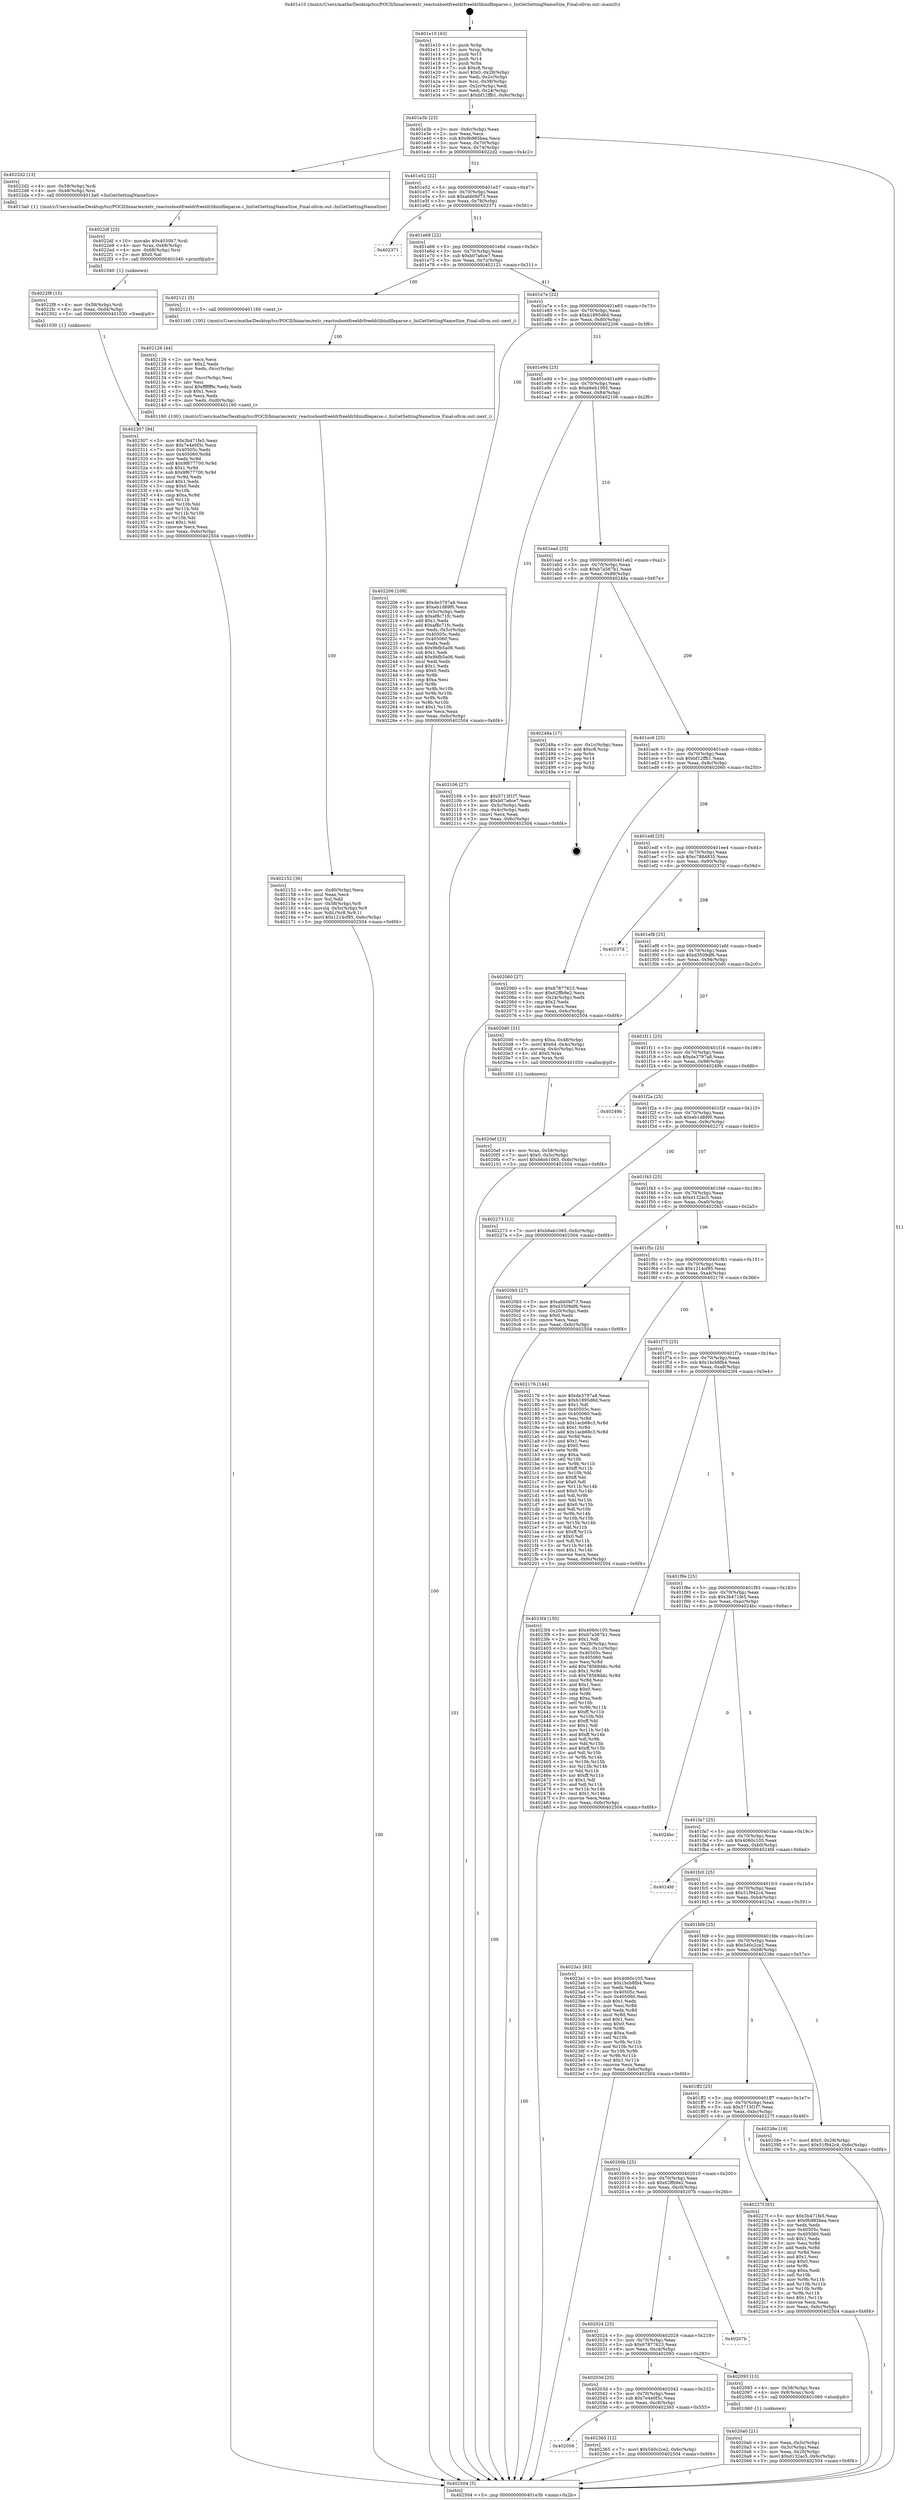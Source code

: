 digraph "0x401e10" {
  label = "0x401e10 (/mnt/c/Users/mathe/Desktop/tcc/POCII/binaries/extr_reactosbootfreeldrfreeldrlibinifileparse.c_IniGetSettingNameSize_Final-ollvm.out::main(0))"
  labelloc = "t"
  node[shape=record]

  Entry [label="",width=0.3,height=0.3,shape=circle,fillcolor=black,style=filled]
  "0x401e3b" [label="{
     0x401e3b [23]\l
     | [instrs]\l
     &nbsp;&nbsp;0x401e3b \<+3\>: mov -0x6c(%rbp),%eax\l
     &nbsp;&nbsp;0x401e3e \<+2\>: mov %eax,%ecx\l
     &nbsp;&nbsp;0x401e40 \<+6\>: sub $0x9b985bea,%ecx\l
     &nbsp;&nbsp;0x401e46 \<+3\>: mov %eax,-0x70(%rbp)\l
     &nbsp;&nbsp;0x401e49 \<+3\>: mov %ecx,-0x74(%rbp)\l
     &nbsp;&nbsp;0x401e4c \<+6\>: je 00000000004022d2 \<main+0x4c2\>\l
  }"]
  "0x4022d2" [label="{
     0x4022d2 [13]\l
     | [instrs]\l
     &nbsp;&nbsp;0x4022d2 \<+4\>: mov -0x58(%rbp),%rdi\l
     &nbsp;&nbsp;0x4022d6 \<+4\>: mov -0x48(%rbp),%rsi\l
     &nbsp;&nbsp;0x4022da \<+5\>: call 00000000004013a0 \<IniGetSettingNameSize\>\l
     | [calls]\l
     &nbsp;&nbsp;0x4013a0 \{1\} (/mnt/c/Users/mathe/Desktop/tcc/POCII/binaries/extr_reactosbootfreeldrfreeldrlibinifileparse.c_IniGetSettingNameSize_Final-ollvm.out::IniGetSettingNameSize)\l
  }"]
  "0x401e52" [label="{
     0x401e52 [22]\l
     | [instrs]\l
     &nbsp;&nbsp;0x401e52 \<+5\>: jmp 0000000000401e57 \<main+0x47\>\l
     &nbsp;&nbsp;0x401e57 \<+3\>: mov -0x70(%rbp),%eax\l
     &nbsp;&nbsp;0x401e5a \<+5\>: sub $0xabb0bf73,%eax\l
     &nbsp;&nbsp;0x401e5f \<+3\>: mov %eax,-0x78(%rbp)\l
     &nbsp;&nbsp;0x401e62 \<+6\>: je 0000000000402371 \<main+0x561\>\l
  }"]
  Exit [label="",width=0.3,height=0.3,shape=circle,fillcolor=black,style=filled,peripheries=2]
  "0x402371" [label="{
     0x402371\l
  }", style=dashed]
  "0x401e68" [label="{
     0x401e68 [22]\l
     | [instrs]\l
     &nbsp;&nbsp;0x401e68 \<+5\>: jmp 0000000000401e6d \<main+0x5d\>\l
     &nbsp;&nbsp;0x401e6d \<+3\>: mov -0x70(%rbp),%eax\l
     &nbsp;&nbsp;0x401e70 \<+5\>: sub $0xb07a6ce7,%eax\l
     &nbsp;&nbsp;0x401e75 \<+3\>: mov %eax,-0x7c(%rbp)\l
     &nbsp;&nbsp;0x401e78 \<+6\>: je 0000000000402121 \<main+0x311\>\l
  }"]
  "0x402056" [label="{
     0x402056\l
  }", style=dashed]
  "0x402121" [label="{
     0x402121 [5]\l
     | [instrs]\l
     &nbsp;&nbsp;0x402121 \<+5\>: call 0000000000401160 \<next_i\>\l
     | [calls]\l
     &nbsp;&nbsp;0x401160 \{100\} (/mnt/c/Users/mathe/Desktop/tcc/POCII/binaries/extr_reactosbootfreeldrfreeldrlibinifileparse.c_IniGetSettingNameSize_Final-ollvm.out::next_i)\l
  }"]
  "0x401e7e" [label="{
     0x401e7e [22]\l
     | [instrs]\l
     &nbsp;&nbsp;0x401e7e \<+5\>: jmp 0000000000401e83 \<main+0x73\>\l
     &nbsp;&nbsp;0x401e83 \<+3\>: mov -0x70(%rbp),%eax\l
     &nbsp;&nbsp;0x401e86 \<+5\>: sub $0xb1895d6d,%eax\l
     &nbsp;&nbsp;0x401e8b \<+3\>: mov %eax,-0x80(%rbp)\l
     &nbsp;&nbsp;0x401e8e \<+6\>: je 0000000000402206 \<main+0x3f6\>\l
  }"]
  "0x402365" [label="{
     0x402365 [12]\l
     | [instrs]\l
     &nbsp;&nbsp;0x402365 \<+7\>: movl $0x540c2ce2,-0x6c(%rbp)\l
     &nbsp;&nbsp;0x40236c \<+5\>: jmp 0000000000402504 \<main+0x6f4\>\l
  }"]
  "0x402206" [label="{
     0x402206 [109]\l
     | [instrs]\l
     &nbsp;&nbsp;0x402206 \<+5\>: mov $0xde3797a8,%eax\l
     &nbsp;&nbsp;0x40220b \<+5\>: mov $0xeb1d89f0,%ecx\l
     &nbsp;&nbsp;0x402210 \<+3\>: mov -0x5c(%rbp),%edx\l
     &nbsp;&nbsp;0x402213 \<+6\>: sub $0xaf8c71fc,%edx\l
     &nbsp;&nbsp;0x402219 \<+3\>: add $0x1,%edx\l
     &nbsp;&nbsp;0x40221c \<+6\>: add $0xaf8c71fc,%edx\l
     &nbsp;&nbsp;0x402222 \<+3\>: mov %edx,-0x5c(%rbp)\l
     &nbsp;&nbsp;0x402225 \<+7\>: mov 0x40505c,%edx\l
     &nbsp;&nbsp;0x40222c \<+7\>: mov 0x405060,%esi\l
     &nbsp;&nbsp;0x402233 \<+2\>: mov %edx,%edi\l
     &nbsp;&nbsp;0x402235 \<+6\>: sub $0x9bfb5a06,%edi\l
     &nbsp;&nbsp;0x40223b \<+3\>: sub $0x1,%edi\l
     &nbsp;&nbsp;0x40223e \<+6\>: add $0x9bfb5a06,%edi\l
     &nbsp;&nbsp;0x402244 \<+3\>: imul %edi,%edx\l
     &nbsp;&nbsp;0x402247 \<+3\>: and $0x1,%edx\l
     &nbsp;&nbsp;0x40224a \<+3\>: cmp $0x0,%edx\l
     &nbsp;&nbsp;0x40224d \<+4\>: sete %r8b\l
     &nbsp;&nbsp;0x402251 \<+3\>: cmp $0xa,%esi\l
     &nbsp;&nbsp;0x402254 \<+4\>: setl %r9b\l
     &nbsp;&nbsp;0x402258 \<+3\>: mov %r8b,%r10b\l
     &nbsp;&nbsp;0x40225b \<+3\>: and %r9b,%r10b\l
     &nbsp;&nbsp;0x40225e \<+3\>: xor %r9b,%r8b\l
     &nbsp;&nbsp;0x402261 \<+3\>: or %r8b,%r10b\l
     &nbsp;&nbsp;0x402264 \<+4\>: test $0x1,%r10b\l
     &nbsp;&nbsp;0x402268 \<+3\>: cmovne %ecx,%eax\l
     &nbsp;&nbsp;0x40226b \<+3\>: mov %eax,-0x6c(%rbp)\l
     &nbsp;&nbsp;0x40226e \<+5\>: jmp 0000000000402504 \<main+0x6f4\>\l
  }"]
  "0x401e94" [label="{
     0x401e94 [25]\l
     | [instrs]\l
     &nbsp;&nbsp;0x401e94 \<+5\>: jmp 0000000000401e99 \<main+0x89\>\l
     &nbsp;&nbsp;0x401e99 \<+3\>: mov -0x70(%rbp),%eax\l
     &nbsp;&nbsp;0x401e9c \<+5\>: sub $0xb6eb1065,%eax\l
     &nbsp;&nbsp;0x401ea1 \<+6\>: mov %eax,-0x84(%rbp)\l
     &nbsp;&nbsp;0x401ea7 \<+6\>: je 0000000000402106 \<main+0x2f6\>\l
  }"]
  "0x402307" [label="{
     0x402307 [94]\l
     | [instrs]\l
     &nbsp;&nbsp;0x402307 \<+5\>: mov $0x3b471fe5,%eax\l
     &nbsp;&nbsp;0x40230c \<+5\>: mov $0x7e4e0f3c,%ecx\l
     &nbsp;&nbsp;0x402311 \<+7\>: mov 0x40505c,%edx\l
     &nbsp;&nbsp;0x402318 \<+8\>: mov 0x405060,%r8d\l
     &nbsp;&nbsp;0x402320 \<+3\>: mov %edx,%r9d\l
     &nbsp;&nbsp;0x402323 \<+7\>: add $0x9f677700,%r9d\l
     &nbsp;&nbsp;0x40232a \<+4\>: sub $0x1,%r9d\l
     &nbsp;&nbsp;0x40232e \<+7\>: sub $0x9f677700,%r9d\l
     &nbsp;&nbsp;0x402335 \<+4\>: imul %r9d,%edx\l
     &nbsp;&nbsp;0x402339 \<+3\>: and $0x1,%edx\l
     &nbsp;&nbsp;0x40233c \<+3\>: cmp $0x0,%edx\l
     &nbsp;&nbsp;0x40233f \<+4\>: sete %r10b\l
     &nbsp;&nbsp;0x402343 \<+4\>: cmp $0xa,%r8d\l
     &nbsp;&nbsp;0x402347 \<+4\>: setl %r11b\l
     &nbsp;&nbsp;0x40234b \<+3\>: mov %r10b,%bl\l
     &nbsp;&nbsp;0x40234e \<+3\>: and %r11b,%bl\l
     &nbsp;&nbsp;0x402351 \<+3\>: xor %r11b,%r10b\l
     &nbsp;&nbsp;0x402354 \<+3\>: or %r10b,%bl\l
     &nbsp;&nbsp;0x402357 \<+3\>: test $0x1,%bl\l
     &nbsp;&nbsp;0x40235a \<+3\>: cmovne %ecx,%eax\l
     &nbsp;&nbsp;0x40235d \<+3\>: mov %eax,-0x6c(%rbp)\l
     &nbsp;&nbsp;0x402360 \<+5\>: jmp 0000000000402504 \<main+0x6f4\>\l
  }"]
  "0x402106" [label="{
     0x402106 [27]\l
     | [instrs]\l
     &nbsp;&nbsp;0x402106 \<+5\>: mov $0x5713f1f7,%eax\l
     &nbsp;&nbsp;0x40210b \<+5\>: mov $0xb07a6ce7,%ecx\l
     &nbsp;&nbsp;0x402110 \<+3\>: mov -0x5c(%rbp),%edx\l
     &nbsp;&nbsp;0x402113 \<+3\>: cmp -0x4c(%rbp),%edx\l
     &nbsp;&nbsp;0x402116 \<+3\>: cmovl %ecx,%eax\l
     &nbsp;&nbsp;0x402119 \<+3\>: mov %eax,-0x6c(%rbp)\l
     &nbsp;&nbsp;0x40211c \<+5\>: jmp 0000000000402504 \<main+0x6f4\>\l
  }"]
  "0x401ead" [label="{
     0x401ead [25]\l
     | [instrs]\l
     &nbsp;&nbsp;0x401ead \<+5\>: jmp 0000000000401eb2 \<main+0xa2\>\l
     &nbsp;&nbsp;0x401eb2 \<+3\>: mov -0x70(%rbp),%eax\l
     &nbsp;&nbsp;0x401eb5 \<+5\>: sub $0xb7a567b1,%eax\l
     &nbsp;&nbsp;0x401eba \<+6\>: mov %eax,-0x88(%rbp)\l
     &nbsp;&nbsp;0x401ec0 \<+6\>: je 000000000040248a \<main+0x67a\>\l
  }"]
  "0x4022f8" [label="{
     0x4022f8 [15]\l
     | [instrs]\l
     &nbsp;&nbsp;0x4022f8 \<+4\>: mov -0x58(%rbp),%rdi\l
     &nbsp;&nbsp;0x4022fc \<+6\>: mov %eax,-0xd4(%rbp)\l
     &nbsp;&nbsp;0x402302 \<+5\>: call 0000000000401030 \<free@plt\>\l
     | [calls]\l
     &nbsp;&nbsp;0x401030 \{1\} (unknown)\l
  }"]
  "0x40248a" [label="{
     0x40248a [17]\l
     | [instrs]\l
     &nbsp;&nbsp;0x40248a \<+3\>: mov -0x1c(%rbp),%eax\l
     &nbsp;&nbsp;0x40248d \<+7\>: add $0xc8,%rsp\l
     &nbsp;&nbsp;0x402494 \<+1\>: pop %rbx\l
     &nbsp;&nbsp;0x402495 \<+2\>: pop %r14\l
     &nbsp;&nbsp;0x402497 \<+2\>: pop %r15\l
     &nbsp;&nbsp;0x402499 \<+1\>: pop %rbp\l
     &nbsp;&nbsp;0x40249a \<+1\>: ret\l
  }"]
  "0x401ec6" [label="{
     0x401ec6 [25]\l
     | [instrs]\l
     &nbsp;&nbsp;0x401ec6 \<+5\>: jmp 0000000000401ecb \<main+0xbb\>\l
     &nbsp;&nbsp;0x401ecb \<+3\>: mov -0x70(%rbp),%eax\l
     &nbsp;&nbsp;0x401ece \<+5\>: sub $0xbf12ffb1,%eax\l
     &nbsp;&nbsp;0x401ed3 \<+6\>: mov %eax,-0x8c(%rbp)\l
     &nbsp;&nbsp;0x401ed9 \<+6\>: je 0000000000402060 \<main+0x250\>\l
  }"]
  "0x4022df" [label="{
     0x4022df [25]\l
     | [instrs]\l
     &nbsp;&nbsp;0x4022df \<+10\>: movabs $0x4030b7,%rdi\l
     &nbsp;&nbsp;0x4022e9 \<+4\>: mov %rax,-0x68(%rbp)\l
     &nbsp;&nbsp;0x4022ed \<+4\>: mov -0x68(%rbp),%rsi\l
     &nbsp;&nbsp;0x4022f1 \<+2\>: mov $0x0,%al\l
     &nbsp;&nbsp;0x4022f3 \<+5\>: call 0000000000401040 \<printf@plt\>\l
     | [calls]\l
     &nbsp;&nbsp;0x401040 \{1\} (unknown)\l
  }"]
  "0x402060" [label="{
     0x402060 [27]\l
     | [instrs]\l
     &nbsp;&nbsp;0x402060 \<+5\>: mov $0x67877623,%eax\l
     &nbsp;&nbsp;0x402065 \<+5\>: mov $0x62ffb9e2,%ecx\l
     &nbsp;&nbsp;0x40206a \<+3\>: mov -0x24(%rbp),%edx\l
     &nbsp;&nbsp;0x40206d \<+3\>: cmp $0x2,%edx\l
     &nbsp;&nbsp;0x402070 \<+3\>: cmovne %ecx,%eax\l
     &nbsp;&nbsp;0x402073 \<+3\>: mov %eax,-0x6c(%rbp)\l
     &nbsp;&nbsp;0x402076 \<+5\>: jmp 0000000000402504 \<main+0x6f4\>\l
  }"]
  "0x401edf" [label="{
     0x401edf [25]\l
     | [instrs]\l
     &nbsp;&nbsp;0x401edf \<+5\>: jmp 0000000000401ee4 \<main+0xd4\>\l
     &nbsp;&nbsp;0x401ee4 \<+3\>: mov -0x70(%rbp),%eax\l
     &nbsp;&nbsp;0x401ee7 \<+5\>: sub $0xc788d835,%eax\l
     &nbsp;&nbsp;0x401eec \<+6\>: mov %eax,-0x90(%rbp)\l
     &nbsp;&nbsp;0x401ef2 \<+6\>: je 000000000040237d \<main+0x56d\>\l
  }"]
  "0x402504" [label="{
     0x402504 [5]\l
     | [instrs]\l
     &nbsp;&nbsp;0x402504 \<+5\>: jmp 0000000000401e3b \<main+0x2b\>\l
  }"]
  "0x401e10" [label="{
     0x401e10 [43]\l
     | [instrs]\l
     &nbsp;&nbsp;0x401e10 \<+1\>: push %rbp\l
     &nbsp;&nbsp;0x401e11 \<+3\>: mov %rsp,%rbp\l
     &nbsp;&nbsp;0x401e14 \<+2\>: push %r15\l
     &nbsp;&nbsp;0x401e16 \<+2\>: push %r14\l
     &nbsp;&nbsp;0x401e18 \<+1\>: push %rbx\l
     &nbsp;&nbsp;0x401e19 \<+7\>: sub $0xc8,%rsp\l
     &nbsp;&nbsp;0x401e20 \<+7\>: movl $0x0,-0x28(%rbp)\l
     &nbsp;&nbsp;0x401e27 \<+3\>: mov %edi,-0x2c(%rbp)\l
     &nbsp;&nbsp;0x401e2a \<+4\>: mov %rsi,-0x38(%rbp)\l
     &nbsp;&nbsp;0x401e2e \<+3\>: mov -0x2c(%rbp),%edi\l
     &nbsp;&nbsp;0x401e31 \<+3\>: mov %edi,-0x24(%rbp)\l
     &nbsp;&nbsp;0x401e34 \<+7\>: movl $0xbf12ffb1,-0x6c(%rbp)\l
  }"]
  "0x402152" [label="{
     0x402152 [36]\l
     | [instrs]\l
     &nbsp;&nbsp;0x402152 \<+6\>: mov -0xd0(%rbp),%ecx\l
     &nbsp;&nbsp;0x402158 \<+3\>: imul %eax,%ecx\l
     &nbsp;&nbsp;0x40215b \<+3\>: mov %cl,%dil\l
     &nbsp;&nbsp;0x40215e \<+4\>: mov -0x58(%rbp),%r8\l
     &nbsp;&nbsp;0x402162 \<+4\>: movslq -0x5c(%rbp),%r9\l
     &nbsp;&nbsp;0x402166 \<+4\>: mov %dil,(%r8,%r9,1)\l
     &nbsp;&nbsp;0x40216a \<+7\>: movl $0x1214cf95,-0x6c(%rbp)\l
     &nbsp;&nbsp;0x402171 \<+5\>: jmp 0000000000402504 \<main+0x6f4\>\l
  }"]
  "0x40237d" [label="{
     0x40237d\l
  }", style=dashed]
  "0x401ef8" [label="{
     0x401ef8 [25]\l
     | [instrs]\l
     &nbsp;&nbsp;0x401ef8 \<+5\>: jmp 0000000000401efd \<main+0xed\>\l
     &nbsp;&nbsp;0x401efd \<+3\>: mov -0x70(%rbp),%eax\l
     &nbsp;&nbsp;0x401f00 \<+5\>: sub $0xd3509df6,%eax\l
     &nbsp;&nbsp;0x401f05 \<+6\>: mov %eax,-0x94(%rbp)\l
     &nbsp;&nbsp;0x401f0b \<+6\>: je 00000000004020d0 \<main+0x2c0\>\l
  }"]
  "0x402126" [label="{
     0x402126 [44]\l
     | [instrs]\l
     &nbsp;&nbsp;0x402126 \<+2\>: xor %ecx,%ecx\l
     &nbsp;&nbsp;0x402128 \<+5\>: mov $0x2,%edx\l
     &nbsp;&nbsp;0x40212d \<+6\>: mov %edx,-0xcc(%rbp)\l
     &nbsp;&nbsp;0x402133 \<+1\>: cltd\l
     &nbsp;&nbsp;0x402134 \<+6\>: mov -0xcc(%rbp),%esi\l
     &nbsp;&nbsp;0x40213a \<+2\>: idiv %esi\l
     &nbsp;&nbsp;0x40213c \<+6\>: imul $0xfffffffe,%edx,%edx\l
     &nbsp;&nbsp;0x402142 \<+3\>: sub $0x1,%ecx\l
     &nbsp;&nbsp;0x402145 \<+2\>: sub %ecx,%edx\l
     &nbsp;&nbsp;0x402147 \<+6\>: mov %edx,-0xd0(%rbp)\l
     &nbsp;&nbsp;0x40214d \<+5\>: call 0000000000401160 \<next_i\>\l
     | [calls]\l
     &nbsp;&nbsp;0x401160 \{100\} (/mnt/c/Users/mathe/Desktop/tcc/POCII/binaries/extr_reactosbootfreeldrfreeldrlibinifileparse.c_IniGetSettingNameSize_Final-ollvm.out::next_i)\l
  }"]
  "0x4020d0" [label="{
     0x4020d0 [31]\l
     | [instrs]\l
     &nbsp;&nbsp;0x4020d0 \<+8\>: movq $0xa,-0x48(%rbp)\l
     &nbsp;&nbsp;0x4020d8 \<+7\>: movl $0x64,-0x4c(%rbp)\l
     &nbsp;&nbsp;0x4020df \<+4\>: movslq -0x4c(%rbp),%rax\l
     &nbsp;&nbsp;0x4020e3 \<+4\>: shl $0x0,%rax\l
     &nbsp;&nbsp;0x4020e7 \<+3\>: mov %rax,%rdi\l
     &nbsp;&nbsp;0x4020ea \<+5\>: call 0000000000401050 \<malloc@plt\>\l
     | [calls]\l
     &nbsp;&nbsp;0x401050 \{1\} (unknown)\l
  }"]
  "0x401f11" [label="{
     0x401f11 [25]\l
     | [instrs]\l
     &nbsp;&nbsp;0x401f11 \<+5\>: jmp 0000000000401f16 \<main+0x106\>\l
     &nbsp;&nbsp;0x401f16 \<+3\>: mov -0x70(%rbp),%eax\l
     &nbsp;&nbsp;0x401f19 \<+5\>: sub $0xde3797a8,%eax\l
     &nbsp;&nbsp;0x401f1e \<+6\>: mov %eax,-0x98(%rbp)\l
     &nbsp;&nbsp;0x401f24 \<+6\>: je 000000000040249b \<main+0x68b\>\l
  }"]
  "0x4020ef" [label="{
     0x4020ef [23]\l
     | [instrs]\l
     &nbsp;&nbsp;0x4020ef \<+4\>: mov %rax,-0x58(%rbp)\l
     &nbsp;&nbsp;0x4020f3 \<+7\>: movl $0x0,-0x5c(%rbp)\l
     &nbsp;&nbsp;0x4020fa \<+7\>: movl $0xb6eb1065,-0x6c(%rbp)\l
     &nbsp;&nbsp;0x402101 \<+5\>: jmp 0000000000402504 \<main+0x6f4\>\l
  }"]
  "0x40249b" [label="{
     0x40249b\l
  }", style=dashed]
  "0x401f2a" [label="{
     0x401f2a [25]\l
     | [instrs]\l
     &nbsp;&nbsp;0x401f2a \<+5\>: jmp 0000000000401f2f \<main+0x11f\>\l
     &nbsp;&nbsp;0x401f2f \<+3\>: mov -0x70(%rbp),%eax\l
     &nbsp;&nbsp;0x401f32 \<+5\>: sub $0xeb1d89f0,%eax\l
     &nbsp;&nbsp;0x401f37 \<+6\>: mov %eax,-0x9c(%rbp)\l
     &nbsp;&nbsp;0x401f3d \<+6\>: je 0000000000402273 \<main+0x463\>\l
  }"]
  "0x4020a0" [label="{
     0x4020a0 [21]\l
     | [instrs]\l
     &nbsp;&nbsp;0x4020a0 \<+3\>: mov %eax,-0x3c(%rbp)\l
     &nbsp;&nbsp;0x4020a3 \<+3\>: mov -0x3c(%rbp),%eax\l
     &nbsp;&nbsp;0x4020a6 \<+3\>: mov %eax,-0x20(%rbp)\l
     &nbsp;&nbsp;0x4020a9 \<+7\>: movl $0xd132ac5,-0x6c(%rbp)\l
     &nbsp;&nbsp;0x4020b0 \<+5\>: jmp 0000000000402504 \<main+0x6f4\>\l
  }"]
  "0x402273" [label="{
     0x402273 [12]\l
     | [instrs]\l
     &nbsp;&nbsp;0x402273 \<+7\>: movl $0xb6eb1065,-0x6c(%rbp)\l
     &nbsp;&nbsp;0x40227a \<+5\>: jmp 0000000000402504 \<main+0x6f4\>\l
  }"]
  "0x401f43" [label="{
     0x401f43 [25]\l
     | [instrs]\l
     &nbsp;&nbsp;0x401f43 \<+5\>: jmp 0000000000401f48 \<main+0x138\>\l
     &nbsp;&nbsp;0x401f48 \<+3\>: mov -0x70(%rbp),%eax\l
     &nbsp;&nbsp;0x401f4b \<+5\>: sub $0xd132ac5,%eax\l
     &nbsp;&nbsp;0x401f50 \<+6\>: mov %eax,-0xa0(%rbp)\l
     &nbsp;&nbsp;0x401f56 \<+6\>: je 00000000004020b5 \<main+0x2a5\>\l
  }"]
  "0x40203d" [label="{
     0x40203d [25]\l
     | [instrs]\l
     &nbsp;&nbsp;0x40203d \<+5\>: jmp 0000000000402042 \<main+0x232\>\l
     &nbsp;&nbsp;0x402042 \<+3\>: mov -0x70(%rbp),%eax\l
     &nbsp;&nbsp;0x402045 \<+5\>: sub $0x7e4e0f3c,%eax\l
     &nbsp;&nbsp;0x40204a \<+6\>: mov %eax,-0xc8(%rbp)\l
     &nbsp;&nbsp;0x402050 \<+6\>: je 0000000000402365 \<main+0x555\>\l
  }"]
  "0x4020b5" [label="{
     0x4020b5 [27]\l
     | [instrs]\l
     &nbsp;&nbsp;0x4020b5 \<+5\>: mov $0xabb0bf73,%eax\l
     &nbsp;&nbsp;0x4020ba \<+5\>: mov $0xd3509df6,%ecx\l
     &nbsp;&nbsp;0x4020bf \<+3\>: mov -0x20(%rbp),%edx\l
     &nbsp;&nbsp;0x4020c2 \<+3\>: cmp $0x0,%edx\l
     &nbsp;&nbsp;0x4020c5 \<+3\>: cmove %ecx,%eax\l
     &nbsp;&nbsp;0x4020c8 \<+3\>: mov %eax,-0x6c(%rbp)\l
     &nbsp;&nbsp;0x4020cb \<+5\>: jmp 0000000000402504 \<main+0x6f4\>\l
  }"]
  "0x401f5c" [label="{
     0x401f5c [25]\l
     | [instrs]\l
     &nbsp;&nbsp;0x401f5c \<+5\>: jmp 0000000000401f61 \<main+0x151\>\l
     &nbsp;&nbsp;0x401f61 \<+3\>: mov -0x70(%rbp),%eax\l
     &nbsp;&nbsp;0x401f64 \<+5\>: sub $0x1214cf95,%eax\l
     &nbsp;&nbsp;0x401f69 \<+6\>: mov %eax,-0xa4(%rbp)\l
     &nbsp;&nbsp;0x401f6f \<+6\>: je 0000000000402176 \<main+0x366\>\l
  }"]
  "0x402093" [label="{
     0x402093 [13]\l
     | [instrs]\l
     &nbsp;&nbsp;0x402093 \<+4\>: mov -0x38(%rbp),%rax\l
     &nbsp;&nbsp;0x402097 \<+4\>: mov 0x8(%rax),%rdi\l
     &nbsp;&nbsp;0x40209b \<+5\>: call 0000000000401060 \<atoi@plt\>\l
     | [calls]\l
     &nbsp;&nbsp;0x401060 \{1\} (unknown)\l
  }"]
  "0x402176" [label="{
     0x402176 [144]\l
     | [instrs]\l
     &nbsp;&nbsp;0x402176 \<+5\>: mov $0xde3797a8,%eax\l
     &nbsp;&nbsp;0x40217b \<+5\>: mov $0xb1895d6d,%ecx\l
     &nbsp;&nbsp;0x402180 \<+2\>: mov $0x1,%dl\l
     &nbsp;&nbsp;0x402182 \<+7\>: mov 0x40505c,%esi\l
     &nbsp;&nbsp;0x402189 \<+7\>: mov 0x405060,%edi\l
     &nbsp;&nbsp;0x402190 \<+3\>: mov %esi,%r8d\l
     &nbsp;&nbsp;0x402193 \<+7\>: sub $0x1acb68c3,%r8d\l
     &nbsp;&nbsp;0x40219a \<+4\>: sub $0x1,%r8d\l
     &nbsp;&nbsp;0x40219e \<+7\>: add $0x1acb68c3,%r8d\l
     &nbsp;&nbsp;0x4021a5 \<+4\>: imul %r8d,%esi\l
     &nbsp;&nbsp;0x4021a9 \<+3\>: and $0x1,%esi\l
     &nbsp;&nbsp;0x4021ac \<+3\>: cmp $0x0,%esi\l
     &nbsp;&nbsp;0x4021af \<+4\>: sete %r9b\l
     &nbsp;&nbsp;0x4021b3 \<+3\>: cmp $0xa,%edi\l
     &nbsp;&nbsp;0x4021b6 \<+4\>: setl %r10b\l
     &nbsp;&nbsp;0x4021ba \<+3\>: mov %r9b,%r11b\l
     &nbsp;&nbsp;0x4021bd \<+4\>: xor $0xff,%r11b\l
     &nbsp;&nbsp;0x4021c1 \<+3\>: mov %r10b,%bl\l
     &nbsp;&nbsp;0x4021c4 \<+3\>: xor $0xff,%bl\l
     &nbsp;&nbsp;0x4021c7 \<+3\>: xor $0x0,%dl\l
     &nbsp;&nbsp;0x4021ca \<+3\>: mov %r11b,%r14b\l
     &nbsp;&nbsp;0x4021cd \<+4\>: and $0x0,%r14b\l
     &nbsp;&nbsp;0x4021d1 \<+3\>: and %dl,%r9b\l
     &nbsp;&nbsp;0x4021d4 \<+3\>: mov %bl,%r15b\l
     &nbsp;&nbsp;0x4021d7 \<+4\>: and $0x0,%r15b\l
     &nbsp;&nbsp;0x4021db \<+3\>: and %dl,%r10b\l
     &nbsp;&nbsp;0x4021de \<+3\>: or %r9b,%r14b\l
     &nbsp;&nbsp;0x4021e1 \<+3\>: or %r10b,%r15b\l
     &nbsp;&nbsp;0x4021e4 \<+3\>: xor %r15b,%r14b\l
     &nbsp;&nbsp;0x4021e7 \<+3\>: or %bl,%r11b\l
     &nbsp;&nbsp;0x4021ea \<+4\>: xor $0xff,%r11b\l
     &nbsp;&nbsp;0x4021ee \<+3\>: or $0x0,%dl\l
     &nbsp;&nbsp;0x4021f1 \<+3\>: and %dl,%r11b\l
     &nbsp;&nbsp;0x4021f4 \<+3\>: or %r11b,%r14b\l
     &nbsp;&nbsp;0x4021f7 \<+4\>: test $0x1,%r14b\l
     &nbsp;&nbsp;0x4021fb \<+3\>: cmovne %ecx,%eax\l
     &nbsp;&nbsp;0x4021fe \<+3\>: mov %eax,-0x6c(%rbp)\l
     &nbsp;&nbsp;0x402201 \<+5\>: jmp 0000000000402504 \<main+0x6f4\>\l
  }"]
  "0x401f75" [label="{
     0x401f75 [25]\l
     | [instrs]\l
     &nbsp;&nbsp;0x401f75 \<+5\>: jmp 0000000000401f7a \<main+0x16a\>\l
     &nbsp;&nbsp;0x401f7a \<+3\>: mov -0x70(%rbp),%eax\l
     &nbsp;&nbsp;0x401f7d \<+5\>: sub $0x1bcb8fb4,%eax\l
     &nbsp;&nbsp;0x401f82 \<+6\>: mov %eax,-0xa8(%rbp)\l
     &nbsp;&nbsp;0x401f88 \<+6\>: je 00000000004023f4 \<main+0x5e4\>\l
  }"]
  "0x402024" [label="{
     0x402024 [25]\l
     | [instrs]\l
     &nbsp;&nbsp;0x402024 \<+5\>: jmp 0000000000402029 \<main+0x219\>\l
     &nbsp;&nbsp;0x402029 \<+3\>: mov -0x70(%rbp),%eax\l
     &nbsp;&nbsp;0x40202c \<+5\>: sub $0x67877623,%eax\l
     &nbsp;&nbsp;0x402031 \<+6\>: mov %eax,-0xc4(%rbp)\l
     &nbsp;&nbsp;0x402037 \<+6\>: je 0000000000402093 \<main+0x283\>\l
  }"]
  "0x4023f4" [label="{
     0x4023f4 [150]\l
     | [instrs]\l
     &nbsp;&nbsp;0x4023f4 \<+5\>: mov $0x4060c105,%eax\l
     &nbsp;&nbsp;0x4023f9 \<+5\>: mov $0xb7a567b1,%ecx\l
     &nbsp;&nbsp;0x4023fe \<+2\>: mov $0x1,%dl\l
     &nbsp;&nbsp;0x402400 \<+3\>: mov -0x28(%rbp),%esi\l
     &nbsp;&nbsp;0x402403 \<+3\>: mov %esi,-0x1c(%rbp)\l
     &nbsp;&nbsp;0x402406 \<+7\>: mov 0x40505c,%esi\l
     &nbsp;&nbsp;0x40240d \<+7\>: mov 0x405060,%edi\l
     &nbsp;&nbsp;0x402414 \<+3\>: mov %esi,%r8d\l
     &nbsp;&nbsp;0x402417 \<+7\>: add $0x78568ddc,%r8d\l
     &nbsp;&nbsp;0x40241e \<+4\>: sub $0x1,%r8d\l
     &nbsp;&nbsp;0x402422 \<+7\>: sub $0x78568ddc,%r8d\l
     &nbsp;&nbsp;0x402429 \<+4\>: imul %r8d,%esi\l
     &nbsp;&nbsp;0x40242d \<+3\>: and $0x1,%esi\l
     &nbsp;&nbsp;0x402430 \<+3\>: cmp $0x0,%esi\l
     &nbsp;&nbsp;0x402433 \<+4\>: sete %r9b\l
     &nbsp;&nbsp;0x402437 \<+3\>: cmp $0xa,%edi\l
     &nbsp;&nbsp;0x40243a \<+4\>: setl %r10b\l
     &nbsp;&nbsp;0x40243e \<+3\>: mov %r9b,%r11b\l
     &nbsp;&nbsp;0x402441 \<+4\>: xor $0xff,%r11b\l
     &nbsp;&nbsp;0x402445 \<+3\>: mov %r10b,%bl\l
     &nbsp;&nbsp;0x402448 \<+3\>: xor $0xff,%bl\l
     &nbsp;&nbsp;0x40244b \<+3\>: xor $0x1,%dl\l
     &nbsp;&nbsp;0x40244e \<+3\>: mov %r11b,%r14b\l
     &nbsp;&nbsp;0x402451 \<+4\>: and $0xff,%r14b\l
     &nbsp;&nbsp;0x402455 \<+3\>: and %dl,%r9b\l
     &nbsp;&nbsp;0x402458 \<+3\>: mov %bl,%r15b\l
     &nbsp;&nbsp;0x40245b \<+4\>: and $0xff,%r15b\l
     &nbsp;&nbsp;0x40245f \<+3\>: and %dl,%r10b\l
     &nbsp;&nbsp;0x402462 \<+3\>: or %r9b,%r14b\l
     &nbsp;&nbsp;0x402465 \<+3\>: or %r10b,%r15b\l
     &nbsp;&nbsp;0x402468 \<+3\>: xor %r15b,%r14b\l
     &nbsp;&nbsp;0x40246b \<+3\>: or %bl,%r11b\l
     &nbsp;&nbsp;0x40246e \<+4\>: xor $0xff,%r11b\l
     &nbsp;&nbsp;0x402472 \<+3\>: or $0x1,%dl\l
     &nbsp;&nbsp;0x402475 \<+3\>: and %dl,%r11b\l
     &nbsp;&nbsp;0x402478 \<+3\>: or %r11b,%r14b\l
     &nbsp;&nbsp;0x40247b \<+4\>: test $0x1,%r14b\l
     &nbsp;&nbsp;0x40247f \<+3\>: cmovne %ecx,%eax\l
     &nbsp;&nbsp;0x402482 \<+3\>: mov %eax,-0x6c(%rbp)\l
     &nbsp;&nbsp;0x402485 \<+5\>: jmp 0000000000402504 \<main+0x6f4\>\l
  }"]
  "0x401f8e" [label="{
     0x401f8e [25]\l
     | [instrs]\l
     &nbsp;&nbsp;0x401f8e \<+5\>: jmp 0000000000401f93 \<main+0x183\>\l
     &nbsp;&nbsp;0x401f93 \<+3\>: mov -0x70(%rbp),%eax\l
     &nbsp;&nbsp;0x401f96 \<+5\>: sub $0x3b471fe5,%eax\l
     &nbsp;&nbsp;0x401f9b \<+6\>: mov %eax,-0xac(%rbp)\l
     &nbsp;&nbsp;0x401fa1 \<+6\>: je 00000000004024bc \<main+0x6ac\>\l
  }"]
  "0x40207b" [label="{
     0x40207b\l
  }", style=dashed]
  "0x4024bc" [label="{
     0x4024bc\l
  }", style=dashed]
  "0x401fa7" [label="{
     0x401fa7 [25]\l
     | [instrs]\l
     &nbsp;&nbsp;0x401fa7 \<+5\>: jmp 0000000000401fac \<main+0x19c\>\l
     &nbsp;&nbsp;0x401fac \<+3\>: mov -0x70(%rbp),%eax\l
     &nbsp;&nbsp;0x401faf \<+5\>: sub $0x4060c105,%eax\l
     &nbsp;&nbsp;0x401fb4 \<+6\>: mov %eax,-0xb0(%rbp)\l
     &nbsp;&nbsp;0x401fba \<+6\>: je 00000000004024fd \<main+0x6ed\>\l
  }"]
  "0x40200b" [label="{
     0x40200b [25]\l
     | [instrs]\l
     &nbsp;&nbsp;0x40200b \<+5\>: jmp 0000000000402010 \<main+0x200\>\l
     &nbsp;&nbsp;0x402010 \<+3\>: mov -0x70(%rbp),%eax\l
     &nbsp;&nbsp;0x402013 \<+5\>: sub $0x62ffb9e2,%eax\l
     &nbsp;&nbsp;0x402018 \<+6\>: mov %eax,-0xc0(%rbp)\l
     &nbsp;&nbsp;0x40201e \<+6\>: je 000000000040207b \<main+0x26b\>\l
  }"]
  "0x4024fd" [label="{
     0x4024fd\l
  }", style=dashed]
  "0x401fc0" [label="{
     0x401fc0 [25]\l
     | [instrs]\l
     &nbsp;&nbsp;0x401fc0 \<+5\>: jmp 0000000000401fc5 \<main+0x1b5\>\l
     &nbsp;&nbsp;0x401fc5 \<+3\>: mov -0x70(%rbp),%eax\l
     &nbsp;&nbsp;0x401fc8 \<+5\>: sub $0x51f942c4,%eax\l
     &nbsp;&nbsp;0x401fcd \<+6\>: mov %eax,-0xb4(%rbp)\l
     &nbsp;&nbsp;0x401fd3 \<+6\>: je 00000000004023a1 \<main+0x591\>\l
  }"]
  "0x40227f" [label="{
     0x40227f [83]\l
     | [instrs]\l
     &nbsp;&nbsp;0x40227f \<+5\>: mov $0x3b471fe5,%eax\l
     &nbsp;&nbsp;0x402284 \<+5\>: mov $0x9b985bea,%ecx\l
     &nbsp;&nbsp;0x402289 \<+2\>: xor %edx,%edx\l
     &nbsp;&nbsp;0x40228b \<+7\>: mov 0x40505c,%esi\l
     &nbsp;&nbsp;0x402292 \<+7\>: mov 0x405060,%edi\l
     &nbsp;&nbsp;0x402299 \<+3\>: sub $0x1,%edx\l
     &nbsp;&nbsp;0x40229c \<+3\>: mov %esi,%r8d\l
     &nbsp;&nbsp;0x40229f \<+3\>: add %edx,%r8d\l
     &nbsp;&nbsp;0x4022a2 \<+4\>: imul %r8d,%esi\l
     &nbsp;&nbsp;0x4022a6 \<+3\>: and $0x1,%esi\l
     &nbsp;&nbsp;0x4022a9 \<+3\>: cmp $0x0,%esi\l
     &nbsp;&nbsp;0x4022ac \<+4\>: sete %r9b\l
     &nbsp;&nbsp;0x4022b0 \<+3\>: cmp $0xa,%edi\l
     &nbsp;&nbsp;0x4022b3 \<+4\>: setl %r10b\l
     &nbsp;&nbsp;0x4022b7 \<+3\>: mov %r9b,%r11b\l
     &nbsp;&nbsp;0x4022ba \<+3\>: and %r10b,%r11b\l
     &nbsp;&nbsp;0x4022bd \<+3\>: xor %r10b,%r9b\l
     &nbsp;&nbsp;0x4022c0 \<+3\>: or %r9b,%r11b\l
     &nbsp;&nbsp;0x4022c3 \<+4\>: test $0x1,%r11b\l
     &nbsp;&nbsp;0x4022c7 \<+3\>: cmovne %ecx,%eax\l
     &nbsp;&nbsp;0x4022ca \<+3\>: mov %eax,-0x6c(%rbp)\l
     &nbsp;&nbsp;0x4022cd \<+5\>: jmp 0000000000402504 \<main+0x6f4\>\l
  }"]
  "0x4023a1" [label="{
     0x4023a1 [83]\l
     | [instrs]\l
     &nbsp;&nbsp;0x4023a1 \<+5\>: mov $0x4060c105,%eax\l
     &nbsp;&nbsp;0x4023a6 \<+5\>: mov $0x1bcb8fb4,%ecx\l
     &nbsp;&nbsp;0x4023ab \<+2\>: xor %edx,%edx\l
     &nbsp;&nbsp;0x4023ad \<+7\>: mov 0x40505c,%esi\l
     &nbsp;&nbsp;0x4023b4 \<+7\>: mov 0x405060,%edi\l
     &nbsp;&nbsp;0x4023bb \<+3\>: sub $0x1,%edx\l
     &nbsp;&nbsp;0x4023be \<+3\>: mov %esi,%r8d\l
     &nbsp;&nbsp;0x4023c1 \<+3\>: add %edx,%r8d\l
     &nbsp;&nbsp;0x4023c4 \<+4\>: imul %r8d,%esi\l
     &nbsp;&nbsp;0x4023c8 \<+3\>: and $0x1,%esi\l
     &nbsp;&nbsp;0x4023cb \<+3\>: cmp $0x0,%esi\l
     &nbsp;&nbsp;0x4023ce \<+4\>: sete %r9b\l
     &nbsp;&nbsp;0x4023d2 \<+3\>: cmp $0xa,%edi\l
     &nbsp;&nbsp;0x4023d5 \<+4\>: setl %r10b\l
     &nbsp;&nbsp;0x4023d9 \<+3\>: mov %r9b,%r11b\l
     &nbsp;&nbsp;0x4023dc \<+3\>: and %r10b,%r11b\l
     &nbsp;&nbsp;0x4023df \<+3\>: xor %r10b,%r9b\l
     &nbsp;&nbsp;0x4023e2 \<+3\>: or %r9b,%r11b\l
     &nbsp;&nbsp;0x4023e5 \<+4\>: test $0x1,%r11b\l
     &nbsp;&nbsp;0x4023e9 \<+3\>: cmovne %ecx,%eax\l
     &nbsp;&nbsp;0x4023ec \<+3\>: mov %eax,-0x6c(%rbp)\l
     &nbsp;&nbsp;0x4023ef \<+5\>: jmp 0000000000402504 \<main+0x6f4\>\l
  }"]
  "0x401fd9" [label="{
     0x401fd9 [25]\l
     | [instrs]\l
     &nbsp;&nbsp;0x401fd9 \<+5\>: jmp 0000000000401fde \<main+0x1ce\>\l
     &nbsp;&nbsp;0x401fde \<+3\>: mov -0x70(%rbp),%eax\l
     &nbsp;&nbsp;0x401fe1 \<+5\>: sub $0x540c2ce2,%eax\l
     &nbsp;&nbsp;0x401fe6 \<+6\>: mov %eax,-0xb8(%rbp)\l
     &nbsp;&nbsp;0x401fec \<+6\>: je 000000000040238e \<main+0x57e\>\l
  }"]
  "0x401ff2" [label="{
     0x401ff2 [25]\l
     | [instrs]\l
     &nbsp;&nbsp;0x401ff2 \<+5\>: jmp 0000000000401ff7 \<main+0x1e7\>\l
     &nbsp;&nbsp;0x401ff7 \<+3\>: mov -0x70(%rbp),%eax\l
     &nbsp;&nbsp;0x401ffa \<+5\>: sub $0x5713f1f7,%eax\l
     &nbsp;&nbsp;0x401fff \<+6\>: mov %eax,-0xbc(%rbp)\l
     &nbsp;&nbsp;0x402005 \<+6\>: je 000000000040227f \<main+0x46f\>\l
  }"]
  "0x40238e" [label="{
     0x40238e [19]\l
     | [instrs]\l
     &nbsp;&nbsp;0x40238e \<+7\>: movl $0x0,-0x28(%rbp)\l
     &nbsp;&nbsp;0x402395 \<+7\>: movl $0x51f942c4,-0x6c(%rbp)\l
     &nbsp;&nbsp;0x40239c \<+5\>: jmp 0000000000402504 \<main+0x6f4\>\l
  }"]
  Entry -> "0x401e10" [label=" 1"]
  "0x401e3b" -> "0x4022d2" [label=" 1"]
  "0x401e3b" -> "0x401e52" [label=" 511"]
  "0x40248a" -> Exit [label=" 1"]
  "0x401e52" -> "0x402371" [label=" 0"]
  "0x401e52" -> "0x401e68" [label=" 511"]
  "0x4023f4" -> "0x402504" [label=" 1"]
  "0x401e68" -> "0x402121" [label=" 100"]
  "0x401e68" -> "0x401e7e" [label=" 411"]
  "0x4023a1" -> "0x402504" [label=" 1"]
  "0x401e7e" -> "0x402206" [label=" 100"]
  "0x401e7e" -> "0x401e94" [label=" 311"]
  "0x40238e" -> "0x402504" [label=" 1"]
  "0x401e94" -> "0x402106" [label=" 101"]
  "0x401e94" -> "0x401ead" [label=" 210"]
  "0x40203d" -> "0x402056" [label=" 0"]
  "0x401ead" -> "0x40248a" [label=" 1"]
  "0x401ead" -> "0x401ec6" [label=" 209"]
  "0x40203d" -> "0x402365" [label=" 1"]
  "0x401ec6" -> "0x402060" [label=" 1"]
  "0x401ec6" -> "0x401edf" [label=" 208"]
  "0x402060" -> "0x402504" [label=" 1"]
  "0x401e10" -> "0x401e3b" [label=" 1"]
  "0x402504" -> "0x401e3b" [label=" 511"]
  "0x402365" -> "0x402504" [label=" 1"]
  "0x401edf" -> "0x40237d" [label=" 0"]
  "0x401edf" -> "0x401ef8" [label=" 208"]
  "0x402307" -> "0x402504" [label=" 1"]
  "0x401ef8" -> "0x4020d0" [label=" 1"]
  "0x401ef8" -> "0x401f11" [label=" 207"]
  "0x4022f8" -> "0x402307" [label=" 1"]
  "0x401f11" -> "0x40249b" [label=" 0"]
  "0x401f11" -> "0x401f2a" [label=" 207"]
  "0x4022df" -> "0x4022f8" [label=" 1"]
  "0x401f2a" -> "0x402273" [label=" 100"]
  "0x401f2a" -> "0x401f43" [label=" 107"]
  "0x4022d2" -> "0x4022df" [label=" 1"]
  "0x401f43" -> "0x4020b5" [label=" 1"]
  "0x401f43" -> "0x401f5c" [label=" 106"]
  "0x40227f" -> "0x402504" [label=" 1"]
  "0x401f5c" -> "0x402176" [label=" 100"]
  "0x401f5c" -> "0x401f75" [label=" 6"]
  "0x402273" -> "0x402504" [label=" 100"]
  "0x401f75" -> "0x4023f4" [label=" 1"]
  "0x401f75" -> "0x401f8e" [label=" 5"]
  "0x402176" -> "0x402504" [label=" 100"]
  "0x401f8e" -> "0x4024bc" [label=" 0"]
  "0x401f8e" -> "0x401fa7" [label=" 5"]
  "0x402152" -> "0x402504" [label=" 100"]
  "0x401fa7" -> "0x4024fd" [label=" 0"]
  "0x401fa7" -> "0x401fc0" [label=" 5"]
  "0x402121" -> "0x402126" [label=" 100"]
  "0x401fc0" -> "0x4023a1" [label=" 1"]
  "0x401fc0" -> "0x401fd9" [label=" 4"]
  "0x402106" -> "0x402504" [label=" 101"]
  "0x401fd9" -> "0x40238e" [label=" 1"]
  "0x401fd9" -> "0x401ff2" [label=" 3"]
  "0x4020ef" -> "0x402504" [label=" 1"]
  "0x401ff2" -> "0x40227f" [label=" 1"]
  "0x401ff2" -> "0x40200b" [label=" 2"]
  "0x402126" -> "0x402152" [label=" 100"]
  "0x40200b" -> "0x40207b" [label=" 0"]
  "0x40200b" -> "0x402024" [label=" 2"]
  "0x402206" -> "0x402504" [label=" 100"]
  "0x402024" -> "0x402093" [label=" 1"]
  "0x402024" -> "0x40203d" [label=" 1"]
  "0x402093" -> "0x4020a0" [label=" 1"]
  "0x4020a0" -> "0x402504" [label=" 1"]
  "0x4020b5" -> "0x402504" [label=" 1"]
  "0x4020d0" -> "0x4020ef" [label=" 1"]
}
